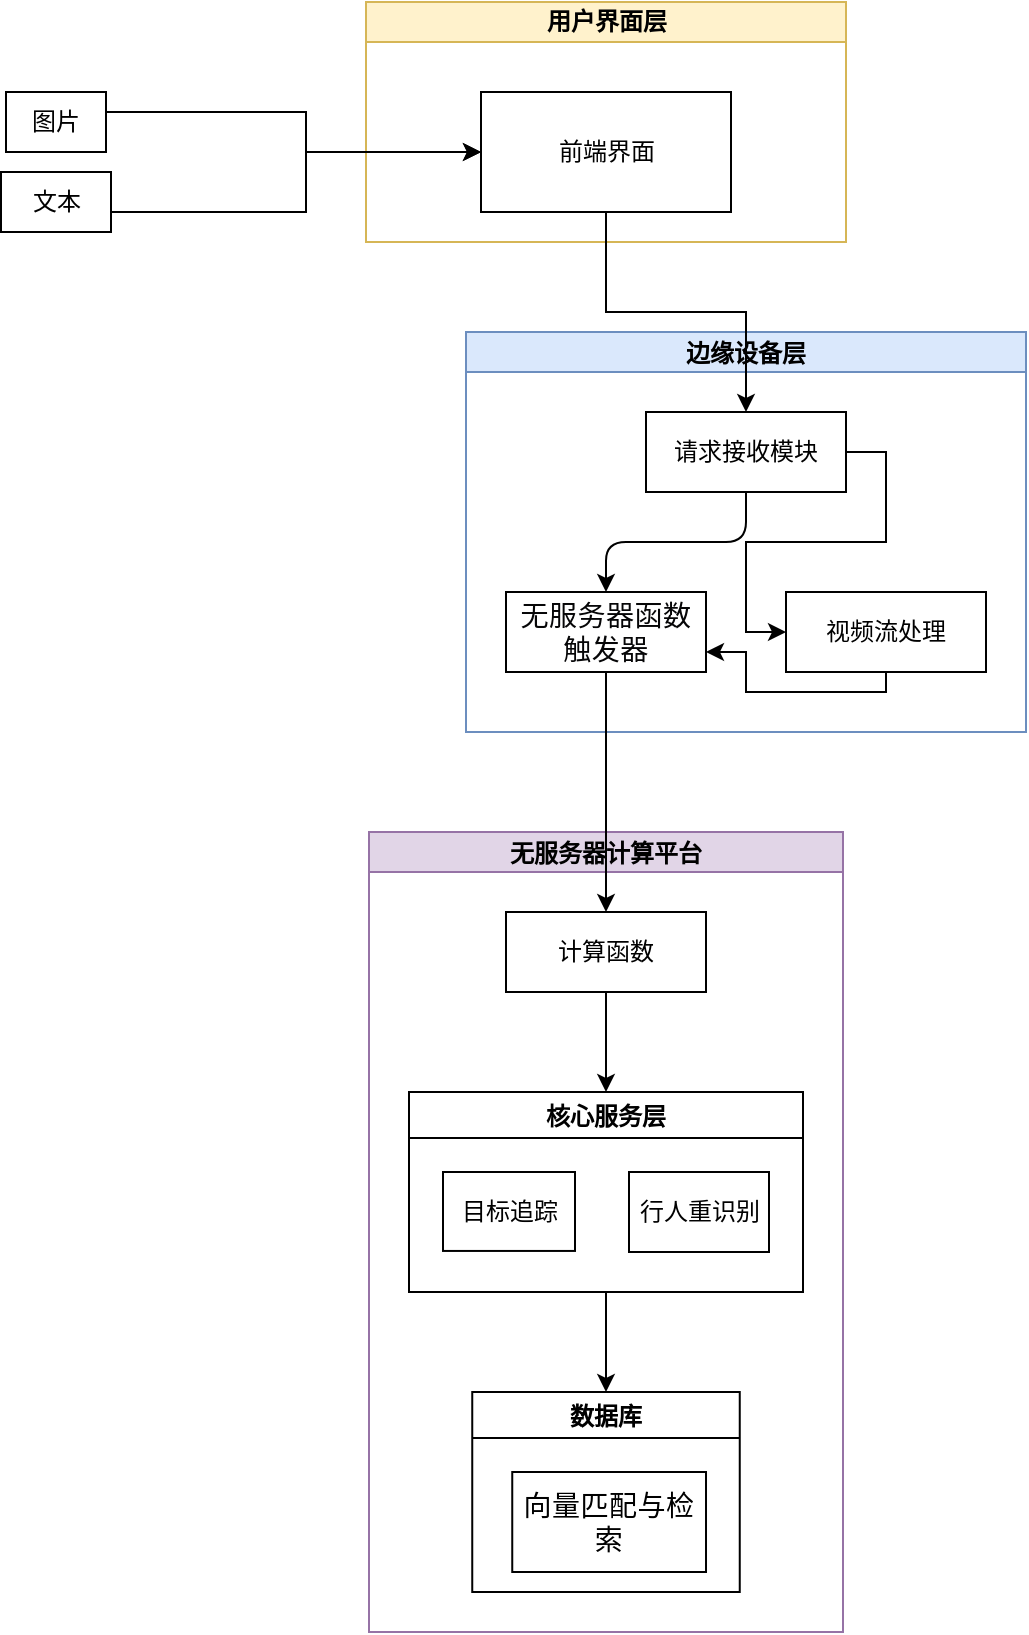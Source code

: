 <mxfile version="24.8.4">
  <diagram id="prtHgNgQTEPvFCAcTncT" name="Page-1">
    <mxGraphModel dx="922" dy="731" grid="1" gridSize="10" guides="1" tooltips="1" connect="1" arrows="1" fold="1" page="1" pageScale="1" pageWidth="827" pageHeight="1169" math="0" shadow="0">
      <root>
        <mxCell id="0" />
        <mxCell id="1" parent="0" />
        <mxCell id="dNxyNK7c78bLwvsdeMH5-11" value="用户界面层" style="swimlane;html=1;startSize=20;horizontal=1;containerType=tree;glass=0;fillColor=#fff2cc;strokeColor=#d6b656;" parent="1" vertex="1">
          <mxGeometry x="310" y="85" width="240" height="120" as="geometry" />
        </mxCell>
        <mxCell id="XJMQIK7YwNs6-fbvPwkj-11" value="前端界面" style="rounded=0;whiteSpace=wrap;html=1;" vertex="1" parent="dNxyNK7c78bLwvsdeMH5-11">
          <mxGeometry x="57.5" y="45" width="125" height="60" as="geometry" />
        </mxCell>
        <mxCell id="XJMQIK7YwNs6-fbvPwkj-13" style="edgeStyle=orthogonalEdgeStyle;rounded=0;orthogonalLoop=1;jettySize=auto;html=1;exitX=1;exitY=0.5;exitDx=0;exitDy=0;entryX=0;entryY=0.5;entryDx=0;entryDy=0;" edge="1" parent="1" source="XJMQIK7YwNs6-fbvPwkj-12" target="XJMQIK7YwNs6-fbvPwkj-11">
          <mxGeometry relative="1" as="geometry">
            <Array as="points">
              <mxPoint x="180" y="140" />
              <mxPoint x="280" y="140" />
              <mxPoint x="280" y="160" />
            </Array>
          </mxGeometry>
        </mxCell>
        <mxCell id="XJMQIK7YwNs6-fbvPwkj-12" value="图片" style="rounded=0;whiteSpace=wrap;html=1;" vertex="1" parent="1">
          <mxGeometry x="130" y="130" width="50" height="30" as="geometry" />
        </mxCell>
        <mxCell id="XJMQIK7YwNs6-fbvPwkj-15" style="edgeStyle=orthogonalEdgeStyle;rounded=0;orthogonalLoop=1;jettySize=auto;html=1;entryX=0;entryY=0.5;entryDx=0;entryDy=0;" edge="1" parent="1" source="XJMQIK7YwNs6-fbvPwkj-14" target="XJMQIK7YwNs6-fbvPwkj-11">
          <mxGeometry relative="1" as="geometry">
            <Array as="points">
              <mxPoint x="280" y="190" />
              <mxPoint x="280" y="160" />
            </Array>
          </mxGeometry>
        </mxCell>
        <mxCell id="XJMQIK7YwNs6-fbvPwkj-14" value="文本" style="rounded=0;whiteSpace=wrap;html=1;" vertex="1" parent="1">
          <mxGeometry x="127.5" y="170" width="55" height="30" as="geometry" />
        </mxCell>
        <mxCell id="XJMQIK7YwNs6-fbvPwkj-16" value="边缘设备层" style="swimlane;startSize=20;horizontal=1;childLayout=treeLayout;horizontalTree=0;sortEdges=1;resizable=0;containerType=tree;fontSize=12;fillColor=#dae8fc;strokeColor=#6c8ebf;" vertex="1" parent="1">
          <mxGeometry x="360" y="250" width="280" height="200" as="geometry" />
        </mxCell>
        <mxCell id="XJMQIK7YwNs6-fbvPwkj-17" value="请求接收模块" style="whiteSpace=wrap;html=1;" vertex="1" parent="XJMQIK7YwNs6-fbvPwkj-16">
          <mxGeometry x="90" y="40" width="100" height="40" as="geometry" />
        </mxCell>
        <mxCell id="XJMQIK7YwNs6-fbvPwkj-18" value="&lt;span style=&quot;box-sizing: inherit; color: rgb(6, 6, 7); font-family: -apple-system, blinkmacsystemfont, &amp;quot;Helvetica Neue&amp;quot;, helvetica, &amp;quot;segoe ui&amp;quot;, arial, roboto, &amp;quot;PingFang SC&amp;quot;, miui, &amp;quot;Hiragino Sans GB&amp;quot;, &amp;quot;Microsoft Yahei&amp;quot;, sans-serif; font-size: 14px; letter-spacing: 0.25px; text-align: left; white-space-collapse: preserve; background-color: rgb(255, 255, 255);&quot;&gt;无服务器函数触发器&lt;/span&gt;" style="whiteSpace=wrap;html=1;" vertex="1" parent="XJMQIK7YwNs6-fbvPwkj-16">
          <mxGeometry x="20" y="130" width="100" height="40" as="geometry" />
        </mxCell>
        <mxCell id="XJMQIK7YwNs6-fbvPwkj-19" value="" style="edgeStyle=elbowEdgeStyle;elbow=vertical;html=1;rounded=1;curved=0;sourcePerimeterSpacing=0;targetPerimeterSpacing=0;startSize=6;endSize=6;" edge="1" parent="XJMQIK7YwNs6-fbvPwkj-16" source="XJMQIK7YwNs6-fbvPwkj-17" target="XJMQIK7YwNs6-fbvPwkj-18">
          <mxGeometry relative="1" as="geometry" />
        </mxCell>
        <mxCell id="XJMQIK7YwNs6-fbvPwkj-73" style="edgeStyle=orthogonalEdgeStyle;rounded=0;orthogonalLoop=1;jettySize=auto;html=1;exitX=1;exitY=0.5;exitDx=0;exitDy=0;entryX=0;entryY=0.5;entryDx=0;entryDy=0;" edge="1" target="XJMQIK7YwNs6-fbvPwkj-74" source="XJMQIK7YwNs6-fbvPwkj-17" parent="XJMQIK7YwNs6-fbvPwkj-16">
          <mxGeometry relative="1" as="geometry">
            <mxPoint x="430" y="190" as="sourcePoint" />
          </mxGeometry>
        </mxCell>
        <mxCell id="XJMQIK7YwNs6-fbvPwkj-75" style="edgeStyle=orthogonalEdgeStyle;rounded=0;orthogonalLoop=1;jettySize=auto;html=1;exitX=0.5;exitY=1;exitDx=0;exitDy=0;entryX=1;entryY=0.75;entryDx=0;entryDy=0;" edge="1" parent="XJMQIK7YwNs6-fbvPwkj-16" source="XJMQIK7YwNs6-fbvPwkj-74" target="XJMQIK7YwNs6-fbvPwkj-18">
          <mxGeometry relative="1" as="geometry">
            <Array as="points">
              <mxPoint x="210" y="180" />
              <mxPoint x="140" y="180" />
              <mxPoint x="140" y="160" />
            </Array>
          </mxGeometry>
        </mxCell>
        <mxCell id="XJMQIK7YwNs6-fbvPwkj-74" value="视频流处理" style="whiteSpace=wrap;html=1;" vertex="1" parent="XJMQIK7YwNs6-fbvPwkj-16">
          <mxGeometry x="160" y="130" width="100" height="40" as="geometry" />
        </mxCell>
        <mxCell id="XJMQIK7YwNs6-fbvPwkj-23" value="无服务器计算平台" style="swimlane;startSize=20;horizontal=1;childLayout=treeLayout;horizontalTree=0;sortEdges=1;resizable=0;containerType=tree;fontSize=12;fillColor=#e1d5e7;strokeColor=#9673a6;" vertex="1" parent="1">
          <mxGeometry x="311.5" y="500" width="237" height="400" as="geometry" />
        </mxCell>
        <mxCell id="XJMQIK7YwNs6-fbvPwkj-64" style="edgeStyle=orthogonalEdgeStyle;rounded=0;orthogonalLoop=1;jettySize=auto;html=1;exitX=0.5;exitY=1;exitDx=0;exitDy=0;entryX=0.5;entryY=0;entryDx=0;entryDy=0;" edge="1" parent="XJMQIK7YwNs6-fbvPwkj-23" source="XJMQIK7YwNs6-fbvPwkj-34" target="XJMQIK7YwNs6-fbvPwkj-59">
          <mxGeometry relative="1" as="geometry" />
        </mxCell>
        <mxCell id="XJMQIK7YwNs6-fbvPwkj-34" value="计算函数" style="whiteSpace=wrap;html=1;" vertex="1" parent="XJMQIK7YwNs6-fbvPwkj-23">
          <mxGeometry x="68.5" y="40" width="100" height="40" as="geometry" />
        </mxCell>
        <mxCell id="XJMQIK7YwNs6-fbvPwkj-59" value="核心服务层" style="swimlane;" vertex="1" parent="XJMQIK7YwNs6-fbvPwkj-23">
          <mxGeometry x="20" y="130" width="197" height="100" as="geometry" />
        </mxCell>
        <mxCell id="XJMQIK7YwNs6-fbvPwkj-66" value="目标追踪" style="whiteSpace=wrap;html=1;aspect=fixed;" vertex="1" parent="XJMQIK7YwNs6-fbvPwkj-59">
          <mxGeometry x="17.0" y="40" width="66" height="39.47" as="geometry" />
        </mxCell>
        <mxCell id="XJMQIK7YwNs6-fbvPwkj-67" value="行人重识别" style="whiteSpace=wrap;html=1;" vertex="1" parent="XJMQIK7YwNs6-fbvPwkj-59">
          <mxGeometry x="110" y="40" width="70" height="40" as="geometry" />
        </mxCell>
        <mxCell id="XJMQIK7YwNs6-fbvPwkj-62" value="" style="edgeStyle=orthogonalEdgeStyle;rounded=0;orthogonalLoop=1;jettySize=auto;html=1;" edge="1" source="XJMQIK7YwNs6-fbvPwkj-59" target="XJMQIK7YwNs6-fbvPwkj-63" parent="XJMQIK7YwNs6-fbvPwkj-23">
          <mxGeometry relative="1" as="geometry" />
        </mxCell>
        <mxCell id="XJMQIK7YwNs6-fbvPwkj-63" value="数据库" style="swimlane;startSize=23;" vertex="1" parent="XJMQIK7YwNs6-fbvPwkj-23">
          <mxGeometry x="51.625" y="280" width="133.75" height="100" as="geometry" />
        </mxCell>
        <mxCell id="XJMQIK7YwNs6-fbvPwkj-69" value="&lt;span style=&quot;font-family: -apple-system, blinkmacsystemfont, &amp;quot;Helvetica Neue&amp;quot;, helvetica, &amp;quot;segoe ui&amp;quot;, arial, roboto, &amp;quot;PingFang SC&amp;quot;, miui, &amp;quot;Hiragino Sans GB&amp;quot;, &amp;quot;Microsoft Yahei&amp;quot;, sans-serif; font-size: 14px; letter-spacing: 0.25px; text-align: start; white-space-collapse: preserve;&quot;&gt;向量匹配与检索&lt;/span&gt;" style="whiteSpace=wrap;html=1;" vertex="1" parent="XJMQIK7YwNs6-fbvPwkj-63">
          <mxGeometry x="20" y="40" width="96.88" height="50" as="geometry" />
        </mxCell>
        <mxCell id="XJMQIK7YwNs6-fbvPwkj-29" style="edgeStyle=orthogonalEdgeStyle;rounded=0;orthogonalLoop=1;jettySize=auto;html=1;exitX=0.5;exitY=1;exitDx=0;exitDy=0;entryX=0.5;entryY=0;entryDx=0;entryDy=0;" edge="1" parent="1" source="XJMQIK7YwNs6-fbvPwkj-11" target="XJMQIK7YwNs6-fbvPwkj-17">
          <mxGeometry relative="1" as="geometry" />
        </mxCell>
        <mxCell id="XJMQIK7YwNs6-fbvPwkj-70" style="edgeStyle=orthogonalEdgeStyle;rounded=0;orthogonalLoop=1;jettySize=auto;html=1;exitX=0.5;exitY=1;exitDx=0;exitDy=0;entryX=0.5;entryY=0;entryDx=0;entryDy=0;" edge="1" parent="1" source="XJMQIK7YwNs6-fbvPwkj-18" target="XJMQIK7YwNs6-fbvPwkj-34">
          <mxGeometry relative="1" as="geometry" />
        </mxCell>
      </root>
    </mxGraphModel>
  </diagram>
</mxfile>
